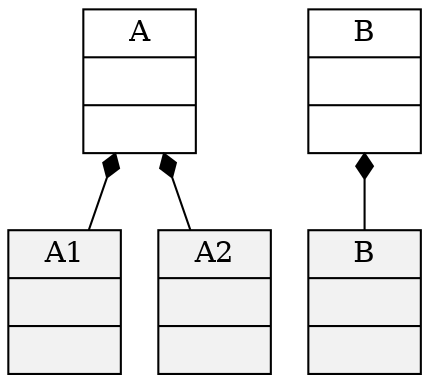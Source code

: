 
digraph MergeChannels_mc {
  node [shape=record]
  edge [dir=back, arrowtail=diamond]

A_9
 [label="{A||}"]
A_9_A1 [label="{A1||}", style=filled, fillcolor=gray95]
A_9 -> A_9_A1
A_9_A2 [label="{A2||}", style=filled, fillcolor=gray95]
A_9 -> A_9_A2

B_10
 [label="{B||}"]
B_10_B [label="{B||}", style=filled, fillcolor=gray95]
B_10 -> B_10_B


}
